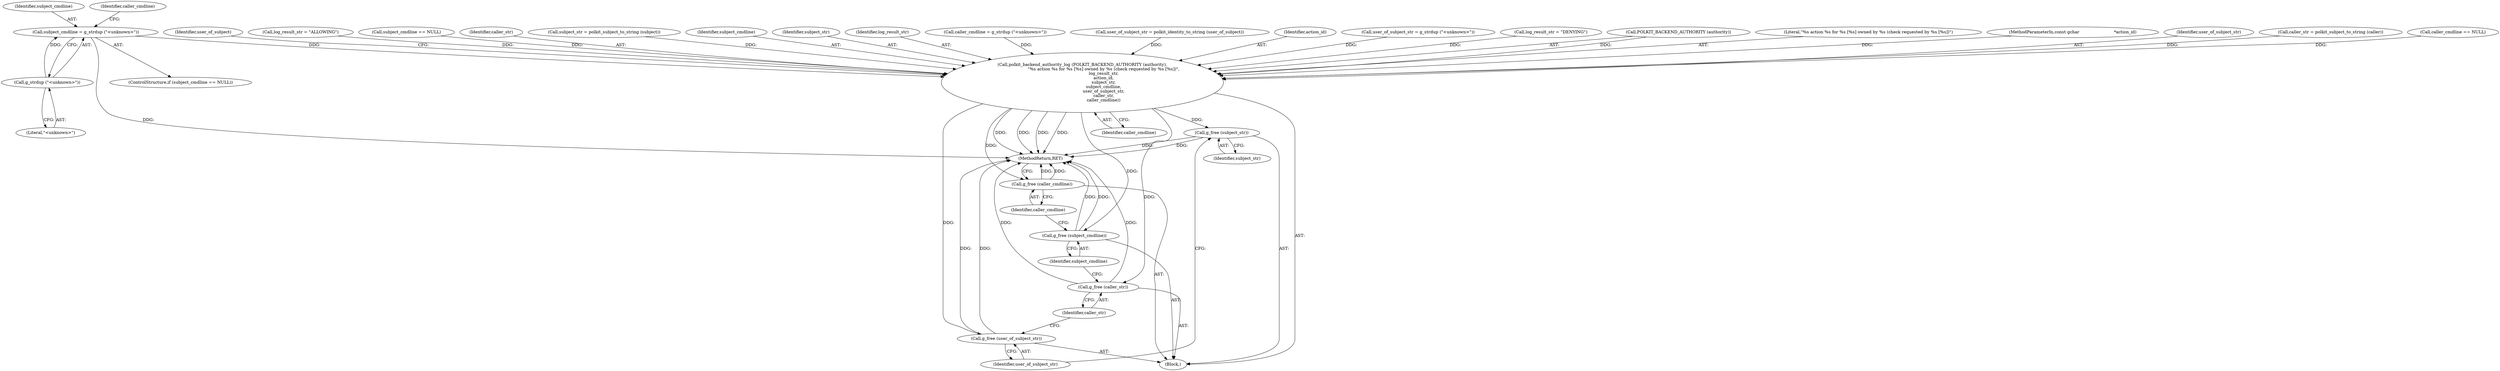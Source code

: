 digraph "0_polkit_bc7ffad53643a9c80231fc41f5582d6a8931c32c@API" {
"1000165" [label="(Call,subject_cmdline = g_strdup (\"<unknown>\"))"];
"1000167" [label="(Call,g_strdup (\"<unknown>\"))"];
"1000181" [label="(Call,polkit_backend_authority_log (POLKIT_BACKEND_AUTHORITY (authority),\n                                \"%s action %s for %s [%s] owned by %s (check requested by %s [%s])\",\n                                log_result_str,\n                                action_id,\n                                subject_str,\n                                subject_cmdline,\n                                user_of_subject_str,\n                                caller_str,\n                                caller_cmdline))"];
"1000198" [label="(Call,g_free (subject_str))"];
"1000200" [label="(Call,g_free (user_of_subject_str))"];
"1000202" [label="(Call,g_free (caller_str))"];
"1000204" [label="(Call,g_free (subject_cmdline))"];
"1000206" [label="(Call,g_free (caller_cmdline))"];
"1000167" [label="(Call,g_strdup (\"<unknown>\"))"];
"1000168" [label="(Literal,\"<unknown>\")"];
"1000203" [label="(Identifier,caller_str)"];
"1000102" [label="(MethodParameterIn,const gchar                          *action_id)"];
"1000189" [label="(Identifier,user_of_subject_str)"];
"1000201" [label="(Identifier,user_of_subject_str)"];
"1000191" [label="(Identifier,caller_cmdline)"];
"1000153" [label="(Call,caller_str = polkit_subject_to_string (caller))"];
"1000106" [label="(Block,)"];
"1000174" [label="(Call,caller_cmdline == NULL)"];
"1000194" [label="(Identifier,user_of_subject)"];
"1000198" [label="(Call,g_free (subject_str))"];
"1000125" [label="(Call,log_result_str = \"ALLOWING\")"];
"1000162" [label="(Call,subject_cmdline == NULL)"];
"1000190" [label="(Identifier,caller_str)"];
"1000136" [label="(Call,subject_str = polkit_subject_to_string (subject))"];
"1000181" [label="(Call,polkit_backend_authority_log (POLKIT_BACKEND_AUTHORITY (authority),\n                                \"%s action %s for %s [%s] owned by %s (check requested by %s [%s])\",\n                                log_result_str,\n                                action_id,\n                                subject_str,\n                                subject_cmdline,\n                                user_of_subject_str,\n                                caller_str,\n                                caller_cmdline))"];
"1000165" [label="(Call,subject_cmdline = g_strdup (\"<unknown>\"))"];
"1000166" [label="(Identifier,subject_cmdline)"];
"1000188" [label="(Identifier,subject_cmdline)"];
"1000206" [label="(Call,g_free (caller_cmdline))"];
"1000187" [label="(Identifier,subject_str)"];
"1000185" [label="(Identifier,log_result_str)"];
"1000200" [label="(Call,g_free (user_of_subject_str))"];
"1000177" [label="(Call,caller_cmdline = g_strdup (\"<unknown>\"))"];
"1000202" [label="(Call,g_free (caller_str))"];
"1000170" [label="(Identifier,caller_cmdline)"];
"1000144" [label="(Call,user_of_subject_str = polkit_identity_to_string (user_of_subject))"];
"1000186" [label="(Identifier,action_id)"];
"1000149" [label="(Call,user_of_subject_str = g_strdup (\"<unknown>\"))"];
"1000119" [label="(Call,log_result_str = \"DENYING\")"];
"1000205" [label="(Identifier,subject_cmdline)"];
"1000161" [label="(ControlStructure,if (subject_cmdline == NULL))"];
"1000208" [label="(MethodReturn,RET)"];
"1000199" [label="(Identifier,subject_str)"];
"1000204" [label="(Call,g_free (subject_cmdline))"];
"1000182" [label="(Call,POLKIT_BACKEND_AUTHORITY (authority))"];
"1000207" [label="(Identifier,caller_cmdline)"];
"1000184" [label="(Literal,\"%s action %s for %s [%s] owned by %s (check requested by %s [%s])\")"];
"1000165" -> "1000161"  [label="AST: "];
"1000165" -> "1000167"  [label="CFG: "];
"1000166" -> "1000165"  [label="AST: "];
"1000167" -> "1000165"  [label="AST: "];
"1000170" -> "1000165"  [label="CFG: "];
"1000165" -> "1000208"  [label="DDG: "];
"1000167" -> "1000165"  [label="DDG: "];
"1000165" -> "1000181"  [label="DDG: "];
"1000167" -> "1000168"  [label="CFG: "];
"1000168" -> "1000167"  [label="AST: "];
"1000181" -> "1000106"  [label="AST: "];
"1000181" -> "1000191"  [label="CFG: "];
"1000182" -> "1000181"  [label="AST: "];
"1000184" -> "1000181"  [label="AST: "];
"1000185" -> "1000181"  [label="AST: "];
"1000186" -> "1000181"  [label="AST: "];
"1000187" -> "1000181"  [label="AST: "];
"1000188" -> "1000181"  [label="AST: "];
"1000189" -> "1000181"  [label="AST: "];
"1000190" -> "1000181"  [label="AST: "];
"1000191" -> "1000181"  [label="AST: "];
"1000194" -> "1000181"  [label="CFG: "];
"1000181" -> "1000208"  [label="DDG: "];
"1000181" -> "1000208"  [label="DDG: "];
"1000181" -> "1000208"  [label="DDG: "];
"1000181" -> "1000208"  [label="DDG: "];
"1000182" -> "1000181"  [label="DDG: "];
"1000125" -> "1000181"  [label="DDG: "];
"1000119" -> "1000181"  [label="DDG: "];
"1000102" -> "1000181"  [label="DDG: "];
"1000136" -> "1000181"  [label="DDG: "];
"1000162" -> "1000181"  [label="DDG: "];
"1000144" -> "1000181"  [label="DDG: "];
"1000149" -> "1000181"  [label="DDG: "];
"1000153" -> "1000181"  [label="DDG: "];
"1000177" -> "1000181"  [label="DDG: "];
"1000174" -> "1000181"  [label="DDG: "];
"1000181" -> "1000198"  [label="DDG: "];
"1000181" -> "1000200"  [label="DDG: "];
"1000181" -> "1000202"  [label="DDG: "];
"1000181" -> "1000204"  [label="DDG: "];
"1000181" -> "1000206"  [label="DDG: "];
"1000198" -> "1000106"  [label="AST: "];
"1000198" -> "1000199"  [label="CFG: "];
"1000199" -> "1000198"  [label="AST: "];
"1000201" -> "1000198"  [label="CFG: "];
"1000198" -> "1000208"  [label="DDG: "];
"1000198" -> "1000208"  [label="DDG: "];
"1000200" -> "1000106"  [label="AST: "];
"1000200" -> "1000201"  [label="CFG: "];
"1000201" -> "1000200"  [label="AST: "];
"1000203" -> "1000200"  [label="CFG: "];
"1000200" -> "1000208"  [label="DDG: "];
"1000200" -> "1000208"  [label="DDG: "];
"1000202" -> "1000106"  [label="AST: "];
"1000202" -> "1000203"  [label="CFG: "];
"1000203" -> "1000202"  [label="AST: "];
"1000205" -> "1000202"  [label="CFG: "];
"1000202" -> "1000208"  [label="DDG: "];
"1000202" -> "1000208"  [label="DDG: "];
"1000204" -> "1000106"  [label="AST: "];
"1000204" -> "1000205"  [label="CFG: "];
"1000205" -> "1000204"  [label="AST: "];
"1000207" -> "1000204"  [label="CFG: "];
"1000204" -> "1000208"  [label="DDG: "];
"1000204" -> "1000208"  [label="DDG: "];
"1000206" -> "1000106"  [label="AST: "];
"1000206" -> "1000207"  [label="CFG: "];
"1000207" -> "1000206"  [label="AST: "];
"1000208" -> "1000206"  [label="CFG: "];
"1000206" -> "1000208"  [label="DDG: "];
"1000206" -> "1000208"  [label="DDG: "];
}
